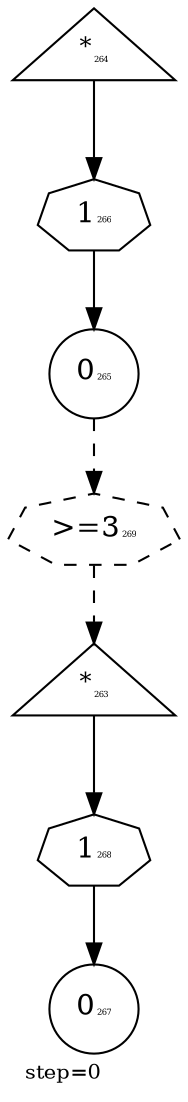 digraph {
  graph  [labelloc=bottom,labeljust=left,fontsize="10",label="step=0"];
  "263" [shape=triangle,peripheries="1",label=<<SUP>*</SUP><FONT POINT-SIZE='4'>263</FONT>>,labelfontcolor=black,color=black];
  "264" [shape=triangle,peripheries="1",label=<<SUP>*</SUP><FONT POINT-SIZE='4'>264</FONT>>,labelfontcolor=black,color=black];
  "265" [shape=circle,peripheries="1",label=<0<FONT POINT-SIZE='4'>265</FONT>>,labelfontcolor=black,color=black];
  "267" [shape=circle,peripheries="1",label=<0<FONT POINT-SIZE='4'>267</FONT>>,labelfontcolor=black,color=black];
  "266" [label=<1<FONT POINT-SIZE='4'>266</FONT>>,peripheries="1",color=black,shape=septagon];
  "264" -> "266" [color=black];
  "266" -> "265" [color=black];
  "268" [label=<1<FONT POINT-SIZE='4'>268</FONT>>,peripheries="1",color=black,shape=septagon];
  "263" -> "268" [color=black];
  "268" -> "267" [color=black];
  "269" [label=<&gt;=3<FONT POINT-SIZE='4'>269</FONT>>,peripheries="1",color=black,style=dashed,shape=septagon];
  "265" -> "269" [style=dashed,color=black];
  "269" -> "263" [style=dashed,color=black];
}